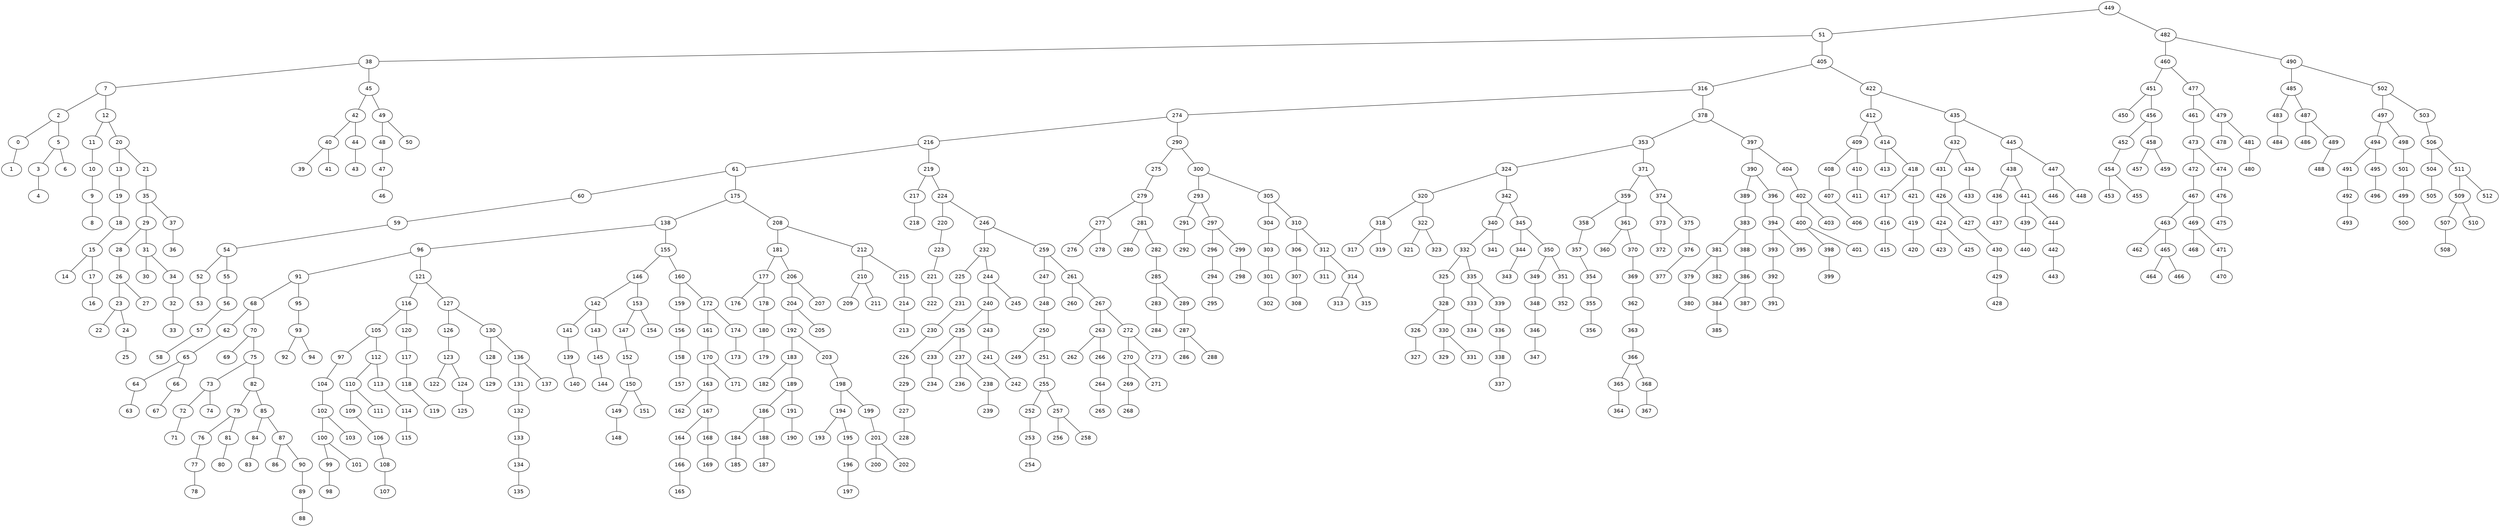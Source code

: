 graph BST {
    node [fontname="Helvetica"];
    449 [label="449"];
    449 -- 51;
    51 [label="51"];
    51 -- 38;
    38 [label="38"];
    38 -- 7;
    7 [label="7"];
    7 -- 2;
    2 [label="2"];
    2 -- 0;
    0 [label="0"];
    0 -- 1;
    1 [label="1"];
    2 -- 5;
    5 [label="5"];
    5 -- 3;
    3 [label="3"];
    3 -- 4;
    4 [label="4"];
    5 -- 6;
    6 [label="6"];
    7 -- 12;
    12 [label="12"];
    12 -- 11;
    11 [label="11"];
    11 -- 10;
    10 [label="10"];
    10 -- 9;
    9 [label="9"];
    9 -- 8;
    8 [label="8"];
    12 -- 20;
    20 [label="20"];
    20 -- 13;
    13 [label="13"];
    13 -- 19;
    19 [label="19"];
    19 -- 18;
    18 [label="18"];
    18 -- 15;
    15 [label="15"];
    15 -- 14;
    14 [label="14"];
    15 -- 17;
    17 [label="17"];
    17 -- 16;
    16 [label="16"];
    20 -- 21;
    21 [label="21"];
    21 -- 35;
    35 [label="35"];
    35 -- 29;
    29 [label="29"];
    29 -- 28;
    28 [label="28"];
    28 -- 26;
    26 [label="26"];
    26 -- 23;
    23 [label="23"];
    23 -- 22;
    22 [label="22"];
    23 -- 24;
    24 [label="24"];
    24 -- 25;
    25 [label="25"];
    26 -- 27;
    27 [label="27"];
    29 -- 31;
    31 [label="31"];
    31 -- 30;
    30 [label="30"];
    31 -- 34;
    34 [label="34"];
    34 -- 32;
    32 [label="32"];
    32 -- 33;
    33 [label="33"];
    35 -- 37;
    37 [label="37"];
    37 -- 36;
    36 [label="36"];
    38 -- 45;
    45 [label="45"];
    45 -- 42;
    42 [label="42"];
    42 -- 40;
    40 [label="40"];
    40 -- 39;
    39 [label="39"];
    40 -- 41;
    41 [label="41"];
    42 -- 44;
    44 [label="44"];
    44 -- 43;
    43 [label="43"];
    45 -- 49;
    49 [label="49"];
    49 -- 48;
    48 [label="48"];
    48 -- 47;
    47 [label="47"];
    47 -- 46;
    46 [label="46"];
    49 -- 50;
    50 [label="50"];
    51 -- 405;
    405 [label="405"];
    405 -- 316;
    316 [label="316"];
    316 -- 274;
    274 [label="274"];
    274 -- 216;
    216 [label="216"];
    216 -- 61;
    61 [label="61"];
    61 -- 60;
    60 [label="60"];
    60 -- 59;
    59 [label="59"];
    59 -- 54;
    54 [label="54"];
    54 -- 52;
    52 [label="52"];
    52 -- 53;
    53 [label="53"];
    54 -- 55;
    55 [label="55"];
    55 -- 56;
    56 [label="56"];
    56 -- 57;
    57 [label="57"];
    57 -- 58;
    58 [label="58"];
    61 -- 175;
    175 [label="175"];
    175 -- 138;
    138 [label="138"];
    138 -- 96;
    96 [label="96"];
    96 -- 91;
    91 [label="91"];
    91 -- 68;
    68 [label="68"];
    68 -- 62;
    62 [label="62"];
    62 -- 65;
    65 [label="65"];
    65 -- 64;
    64 [label="64"];
    64 -- 63;
    63 [label="63"];
    65 -- 66;
    66 [label="66"];
    66 -- 67;
    67 [label="67"];
    68 -- 70;
    70 [label="70"];
    70 -- 69;
    69 [label="69"];
    70 -- 75;
    75 [label="75"];
    75 -- 73;
    73 [label="73"];
    73 -- 72;
    72 [label="72"];
    72 -- 71;
    71 [label="71"];
    73 -- 74;
    74 [label="74"];
    75 -- 82;
    82 [label="82"];
    82 -- 79;
    79 [label="79"];
    79 -- 76;
    76 [label="76"];
    76 -- 77;
    77 [label="77"];
    77 -- 78;
    78 [label="78"];
    79 -- 81;
    81 [label="81"];
    81 -- 80;
    80 [label="80"];
    82 -- 85;
    85 [label="85"];
    85 -- 84;
    84 [label="84"];
    84 -- 83;
    83 [label="83"];
    85 -- 87;
    87 [label="87"];
    87 -- 86;
    86 [label="86"];
    87 -- 90;
    90 [label="90"];
    90 -- 89;
    89 [label="89"];
    89 -- 88;
    88 [label="88"];
    91 -- 95;
    95 [label="95"];
    95 -- 93;
    93 [label="93"];
    93 -- 92;
    92 [label="92"];
    93 -- 94;
    94 [label="94"];
    96 -- 121;
    121 [label="121"];
    121 -- 116;
    116 [label="116"];
    116 -- 105;
    105 [label="105"];
    105 -- 97;
    97 [label="97"];
    97 -- 104;
    104 [label="104"];
    104 -- 102;
    102 [label="102"];
    102 -- 100;
    100 [label="100"];
    100 -- 99;
    99 [label="99"];
    99 -- 98;
    98 [label="98"];
    100 -- 101;
    101 [label="101"];
    102 -- 103;
    103 [label="103"];
    105 -- 112;
    112 [label="112"];
    112 -- 110;
    110 [label="110"];
    110 -- 109;
    109 [label="109"];
    109 -- 106;
    106 [label="106"];
    106 -- 108;
    108 [label="108"];
    108 -- 107;
    107 [label="107"];
    110 -- 111;
    111 [label="111"];
    112 -- 113;
    113 [label="113"];
    113 -- 114;
    114 [label="114"];
    114 -- 115;
    115 [label="115"];
    116 -- 120;
    120 [label="120"];
    120 -- 117;
    117 [label="117"];
    117 -- 118;
    118 [label="118"];
    118 -- 119;
    119 [label="119"];
    121 -- 127;
    127 [label="127"];
    127 -- 126;
    126 [label="126"];
    126 -- 123;
    123 [label="123"];
    123 -- 122;
    122 [label="122"];
    123 -- 124;
    124 [label="124"];
    124 -- 125;
    125 [label="125"];
    127 -- 130;
    130 [label="130"];
    130 -- 128;
    128 [label="128"];
    128 -- 129;
    129 [label="129"];
    130 -- 136;
    136 [label="136"];
    136 -- 131;
    131 [label="131"];
    131 -- 132;
    132 [label="132"];
    132 -- 133;
    133 [label="133"];
    133 -- 134;
    134 [label="134"];
    134 -- 135;
    135 [label="135"];
    136 -- 137;
    137 [label="137"];
    138 -- 155;
    155 [label="155"];
    155 -- 146;
    146 [label="146"];
    146 -- 142;
    142 [label="142"];
    142 -- 141;
    141 [label="141"];
    141 -- 139;
    139 [label="139"];
    139 -- 140;
    140 [label="140"];
    142 -- 143;
    143 [label="143"];
    143 -- 145;
    145 [label="145"];
    145 -- 144;
    144 [label="144"];
    146 -- 153;
    153 [label="153"];
    153 -- 147;
    147 [label="147"];
    147 -- 152;
    152 [label="152"];
    152 -- 150;
    150 [label="150"];
    150 -- 149;
    149 [label="149"];
    149 -- 148;
    148 [label="148"];
    150 -- 151;
    151 [label="151"];
    153 -- 154;
    154 [label="154"];
    155 -- 160;
    160 [label="160"];
    160 -- 159;
    159 [label="159"];
    159 -- 156;
    156 [label="156"];
    156 -- 158;
    158 [label="158"];
    158 -- 157;
    157 [label="157"];
    160 -- 172;
    172 [label="172"];
    172 -- 161;
    161 [label="161"];
    161 -- 170;
    170 [label="170"];
    170 -- 163;
    163 [label="163"];
    163 -- 162;
    162 [label="162"];
    163 -- 167;
    167 [label="167"];
    167 -- 164;
    164 [label="164"];
    164 -- 166;
    166 [label="166"];
    166 -- 165;
    165 [label="165"];
    167 -- 168;
    168 [label="168"];
    168 -- 169;
    169 [label="169"];
    170 -- 171;
    171 [label="171"];
    172 -- 174;
    174 [label="174"];
    174 -- 173;
    173 [label="173"];
    175 -- 208;
    208 [label="208"];
    208 -- 181;
    181 [label="181"];
    181 -- 177;
    177 [label="177"];
    177 -- 176;
    176 [label="176"];
    177 -- 178;
    178 [label="178"];
    178 -- 180;
    180 [label="180"];
    180 -- 179;
    179 [label="179"];
    181 -- 206;
    206 [label="206"];
    206 -- 204;
    204 [label="204"];
    204 -- 192;
    192 [label="192"];
    192 -- 183;
    183 [label="183"];
    183 -- 182;
    182 [label="182"];
    183 -- 189;
    189 [label="189"];
    189 -- 186;
    186 [label="186"];
    186 -- 184;
    184 [label="184"];
    184 -- 185;
    185 [label="185"];
    186 -- 188;
    188 [label="188"];
    188 -- 187;
    187 [label="187"];
    189 -- 191;
    191 [label="191"];
    191 -- 190;
    190 [label="190"];
    192 -- 203;
    203 [label="203"];
    203 -- 198;
    198 [label="198"];
    198 -- 194;
    194 [label="194"];
    194 -- 193;
    193 [label="193"];
    194 -- 195;
    195 [label="195"];
    195 -- 196;
    196 [label="196"];
    196 -- 197;
    197 [label="197"];
    198 -- 199;
    199 [label="199"];
    199 -- 201;
    201 [label="201"];
    201 -- 200;
    200 [label="200"];
    201 -- 202;
    202 [label="202"];
    204 -- 205;
    205 [label="205"];
    206 -- 207;
    207 [label="207"];
    208 -- 212;
    212 [label="212"];
    212 -- 210;
    210 [label="210"];
    210 -- 209;
    209 [label="209"];
    210 -- 211;
    211 [label="211"];
    212 -- 215;
    215 [label="215"];
    215 -- 214;
    214 [label="214"];
    214 -- 213;
    213 [label="213"];
    216 -- 219;
    219 [label="219"];
    219 -- 217;
    217 [label="217"];
    217 -- 218;
    218 [label="218"];
    219 -- 224;
    224 [label="224"];
    224 -- 220;
    220 [label="220"];
    220 -- 223;
    223 [label="223"];
    223 -- 221;
    221 [label="221"];
    221 -- 222;
    222 [label="222"];
    224 -- 246;
    246 [label="246"];
    246 -- 232;
    232 [label="232"];
    232 -- 225;
    225 [label="225"];
    225 -- 231;
    231 [label="231"];
    231 -- 230;
    230 [label="230"];
    230 -- 226;
    226 [label="226"];
    226 -- 229;
    229 [label="229"];
    229 -- 227;
    227 [label="227"];
    227 -- 228;
    228 [label="228"];
    232 -- 244;
    244 [label="244"];
    244 -- 240;
    240 [label="240"];
    240 -- 235;
    235 [label="235"];
    235 -- 233;
    233 [label="233"];
    233 -- 234;
    234 [label="234"];
    235 -- 237;
    237 [label="237"];
    237 -- 236;
    236 [label="236"];
    237 -- 238;
    238 [label="238"];
    238 -- 239;
    239 [label="239"];
    240 -- 243;
    243 [label="243"];
    243 -- 241;
    241 [label="241"];
    241 -- 242;
    242 [label="242"];
    244 -- 245;
    245 [label="245"];
    246 -- 259;
    259 [label="259"];
    259 -- 247;
    247 [label="247"];
    247 -- 248;
    248 [label="248"];
    248 -- 250;
    250 [label="250"];
    250 -- 249;
    249 [label="249"];
    250 -- 251;
    251 [label="251"];
    251 -- 255;
    255 [label="255"];
    255 -- 252;
    252 [label="252"];
    252 -- 253;
    253 [label="253"];
    253 -- 254;
    254 [label="254"];
    255 -- 257;
    257 [label="257"];
    257 -- 256;
    256 [label="256"];
    257 -- 258;
    258 [label="258"];
    259 -- 261;
    261 [label="261"];
    261 -- 260;
    260 [label="260"];
    261 -- 267;
    267 [label="267"];
    267 -- 263;
    263 [label="263"];
    263 -- 262;
    262 [label="262"];
    263 -- 266;
    266 [label="266"];
    266 -- 264;
    264 [label="264"];
    264 -- 265;
    265 [label="265"];
    267 -- 272;
    272 [label="272"];
    272 -- 270;
    270 [label="270"];
    270 -- 269;
    269 [label="269"];
    269 -- 268;
    268 [label="268"];
    270 -- 271;
    271 [label="271"];
    272 -- 273;
    273 [label="273"];
    274 -- 290;
    290 [label="290"];
    290 -- 275;
    275 [label="275"];
    275 -- 279;
    279 [label="279"];
    279 -- 277;
    277 [label="277"];
    277 -- 276;
    276 [label="276"];
    277 -- 278;
    278 [label="278"];
    279 -- 281;
    281 [label="281"];
    281 -- 280;
    280 [label="280"];
    281 -- 282;
    282 [label="282"];
    282 -- 285;
    285 [label="285"];
    285 -- 283;
    283 [label="283"];
    283 -- 284;
    284 [label="284"];
    285 -- 289;
    289 [label="289"];
    289 -- 287;
    287 [label="287"];
    287 -- 286;
    286 [label="286"];
    287 -- 288;
    288 [label="288"];
    290 -- 300;
    300 [label="300"];
    300 -- 293;
    293 [label="293"];
    293 -- 291;
    291 [label="291"];
    291 -- 292;
    292 [label="292"];
    293 -- 297;
    297 [label="297"];
    297 -- 296;
    296 [label="296"];
    296 -- 294;
    294 [label="294"];
    294 -- 295;
    295 [label="295"];
    297 -- 299;
    299 [label="299"];
    299 -- 298;
    298 [label="298"];
    300 -- 305;
    305 [label="305"];
    305 -- 304;
    304 [label="304"];
    304 -- 303;
    303 [label="303"];
    303 -- 301;
    301 [label="301"];
    301 -- 302;
    302 [label="302"];
    305 -- 310;
    310 [label="310"];
    310 -- 306;
    306 [label="306"];
    306 -- 307;
    307 [label="307"];
    307 -- 308;
    308 [label="308"];
    310 -- 312;
    312 [label="312"];
    312 -- 311;
    311 [label="311"];
    312 -- 314;
    314 [label="314"];
    314 -- 313;
    313 [label="313"];
    314 -- 315;
    315 [label="315"];
    316 -- 378;
    378 [label="378"];
    378 -- 353;
    353 [label="353"];
    353 -- 324;
    324 [label="324"];
    324 -- 320;
    320 [label="320"];
    320 -- 318;
    318 [label="318"];
    318 -- 317;
    317 [label="317"];
    318 -- 319;
    319 [label="319"];
    320 -- 322;
    322 [label="322"];
    322 -- 321;
    321 [label="321"];
    322 -- 323;
    323 [label="323"];
    324 -- 342;
    342 [label="342"];
    342 -- 340;
    340 [label="340"];
    340 -- 332;
    332 [label="332"];
    332 -- 325;
    325 [label="325"];
    325 -- 328;
    328 [label="328"];
    328 -- 326;
    326 [label="326"];
    326 -- 327;
    327 [label="327"];
    328 -- 330;
    330 [label="330"];
    330 -- 329;
    329 [label="329"];
    330 -- 331;
    331 [label="331"];
    332 -- 335;
    335 [label="335"];
    335 -- 333;
    333 [label="333"];
    333 -- 334;
    334 [label="334"];
    335 -- 339;
    339 [label="339"];
    339 -- 336;
    336 [label="336"];
    336 -- 338;
    338 [label="338"];
    338 -- 337;
    337 [label="337"];
    340 -- 341;
    341 [label="341"];
    342 -- 345;
    345 [label="345"];
    345 -- 344;
    344 [label="344"];
    344 -- 343;
    343 [label="343"];
    345 -- 350;
    350 [label="350"];
    350 -- 349;
    349 [label="349"];
    349 -- 348;
    348 [label="348"];
    348 -- 346;
    346 [label="346"];
    346 -- 347;
    347 [label="347"];
    350 -- 351;
    351 [label="351"];
    351 -- 352;
    352 [label="352"];
    353 -- 371;
    371 [label="371"];
    371 -- 359;
    359 [label="359"];
    359 -- 358;
    358 [label="358"];
    358 -- 357;
    357 [label="357"];
    357 -- 354;
    354 [label="354"];
    354 -- 355;
    355 [label="355"];
    355 -- 356;
    356 [label="356"];
    359 -- 361;
    361 [label="361"];
    361 -- 360;
    360 [label="360"];
    361 -- 370;
    370 [label="370"];
    370 -- 369;
    369 [label="369"];
    369 -- 362;
    362 [label="362"];
    362 -- 363;
    363 [label="363"];
    363 -- 366;
    366 [label="366"];
    366 -- 365;
    365 [label="365"];
    365 -- 364;
    364 [label="364"];
    366 -- 368;
    368 [label="368"];
    368 -- 367;
    367 [label="367"];
    371 -- 374;
    374 [label="374"];
    374 -- 373;
    373 [label="373"];
    373 -- 372;
    372 [label="372"];
    374 -- 375;
    375 [label="375"];
    375 -- 376;
    376 [label="376"];
    376 -- 377;
    377 [label="377"];
    378 -- 397;
    397 [label="397"];
    397 -- 390;
    390 [label="390"];
    390 -- 389;
    389 [label="389"];
    389 -- 383;
    383 [label="383"];
    383 -- 381;
    381 [label="381"];
    381 -- 379;
    379 [label="379"];
    379 -- 380;
    380 [label="380"];
    381 -- 382;
    382 [label="382"];
    383 -- 388;
    388 [label="388"];
    388 -- 386;
    386 [label="386"];
    386 -- 384;
    384 [label="384"];
    384 -- 385;
    385 [label="385"];
    386 -- 387;
    387 [label="387"];
    390 -- 396;
    396 [label="396"];
    396 -- 394;
    394 [label="394"];
    394 -- 393;
    393 [label="393"];
    393 -- 392;
    392 [label="392"];
    392 -- 391;
    391 [label="391"];
    394 -- 395;
    395 [label="395"];
    397 -- 404;
    404 [label="404"];
    404 -- 402;
    402 [label="402"];
    402 -- 400;
    400 [label="400"];
    400 -- 398;
    398 [label="398"];
    398 -- 399;
    399 [label="399"];
    400 -- 401;
    401 [label="401"];
    402 -- 403;
    403 [label="403"];
    405 -- 422;
    422 [label="422"];
    422 -- 412;
    412 [label="412"];
    412 -- 409;
    409 [label="409"];
    409 -- 408;
    408 [label="408"];
    408 -- 407;
    407 [label="407"];
    407 -- 406;
    406 [label="406"];
    409 -- 410;
    410 [label="410"];
    410 -- 411;
    411 [label="411"];
    412 -- 414;
    414 [label="414"];
    414 -- 413;
    413 [label="413"];
    414 -- 418;
    418 [label="418"];
    418 -- 417;
    417 [label="417"];
    417 -- 416;
    416 [label="416"];
    416 -- 415;
    415 [label="415"];
    418 -- 421;
    421 [label="421"];
    421 -- 419;
    419 [label="419"];
    419 -- 420;
    420 [label="420"];
    422 -- 435;
    435 [label="435"];
    435 -- 432;
    432 [label="432"];
    432 -- 431;
    431 [label="431"];
    431 -- 426;
    426 [label="426"];
    426 -- 424;
    424 [label="424"];
    424 -- 423;
    423 [label="423"];
    424 -- 425;
    425 [label="425"];
    426 -- 427;
    427 [label="427"];
    427 -- 430;
    430 [label="430"];
    430 -- 429;
    429 [label="429"];
    429 -- 428;
    428 [label="428"];
    432 -- 434;
    434 [label="434"];
    434 -- 433;
    433 [label="433"];
    435 -- 445;
    445 [label="445"];
    445 -- 438;
    438 [label="438"];
    438 -- 436;
    436 [label="436"];
    436 -- 437;
    437 [label="437"];
    438 -- 441;
    441 [label="441"];
    441 -- 439;
    439 [label="439"];
    439 -- 440;
    440 [label="440"];
    441 -- 444;
    444 [label="444"];
    444 -- 442;
    442 [label="442"];
    442 -- 443;
    443 [label="443"];
    445 -- 447;
    447 [label="447"];
    447 -- 446;
    446 [label="446"];
    447 -- 448;
    448 [label="448"];
    449 -- 482;
    482 [label="482"];
    482 -- 460;
    460 [label="460"];
    460 -- 451;
    451 [label="451"];
    451 -- 450;
    450 [label="450"];
    451 -- 456;
    456 [label="456"];
    456 -- 452;
    452 [label="452"];
    452 -- 454;
    454 [label="454"];
    454 -- 453;
    453 [label="453"];
    454 -- 455;
    455 [label="455"];
    456 -- 458;
    458 [label="458"];
    458 -- 457;
    457 [label="457"];
    458 -- 459;
    459 [label="459"];
    460 -- 477;
    477 [label="477"];
    477 -- 461;
    461 [label="461"];
    461 -- 473;
    473 [label="473"];
    473 -- 472;
    472 [label="472"];
    472 -- 467;
    467 [label="467"];
    467 -- 463;
    463 [label="463"];
    463 -- 462;
    462 [label="462"];
    463 -- 465;
    465 [label="465"];
    465 -- 464;
    464 [label="464"];
    465 -- 466;
    466 [label="466"];
    467 -- 469;
    469 [label="469"];
    469 -- 468;
    468 [label="468"];
    469 -- 471;
    471 [label="471"];
    471 -- 470;
    470 [label="470"];
    473 -- 474;
    474 [label="474"];
    474 -- 476;
    476 [label="476"];
    476 -- 475;
    475 [label="475"];
    477 -- 479;
    479 [label="479"];
    479 -- 478;
    478 [label="478"];
    479 -- 481;
    481 [label="481"];
    481 -- 480;
    480 [label="480"];
    482 -- 490;
    490 [label="490"];
    490 -- 485;
    485 [label="485"];
    485 -- 483;
    483 [label="483"];
    483 -- 484;
    484 [label="484"];
    485 -- 487;
    487 [label="487"];
    487 -- 486;
    486 [label="486"];
    487 -- 489;
    489 [label="489"];
    489 -- 488;
    488 [label="488"];
    490 -- 502;
    502 [label="502"];
    502 -- 497;
    497 [label="497"];
    497 -- 494;
    494 [label="494"];
    494 -- 491;
    491 [label="491"];
    491 -- 492;
    492 [label="492"];
    492 -- 493;
    493 [label="493"];
    494 -- 495;
    495 [label="495"];
    495 -- 496;
    496 [label="496"];
    497 -- 498;
    498 [label="498"];
    498 -- 501;
    501 [label="501"];
    501 -- 499;
    499 [label="499"];
    499 -- 500;
    500 [label="500"];
    502 -- 503;
    503 [label="503"];
    503 -- 506;
    506 [label="506"];
    506 -- 504;
    504 [label="504"];
    504 -- 505;
    505 [label="505"];
    506 -- 511;
    511 [label="511"];
    511 -- 509;
    509 [label="509"];
    509 -- 507;
    507 [label="507"];
    507 -- 508;
    508 [label="508"];
    509 -- 510;
    510 [label="510"];
    511 -- 512;
    512 [label="512"];
}
